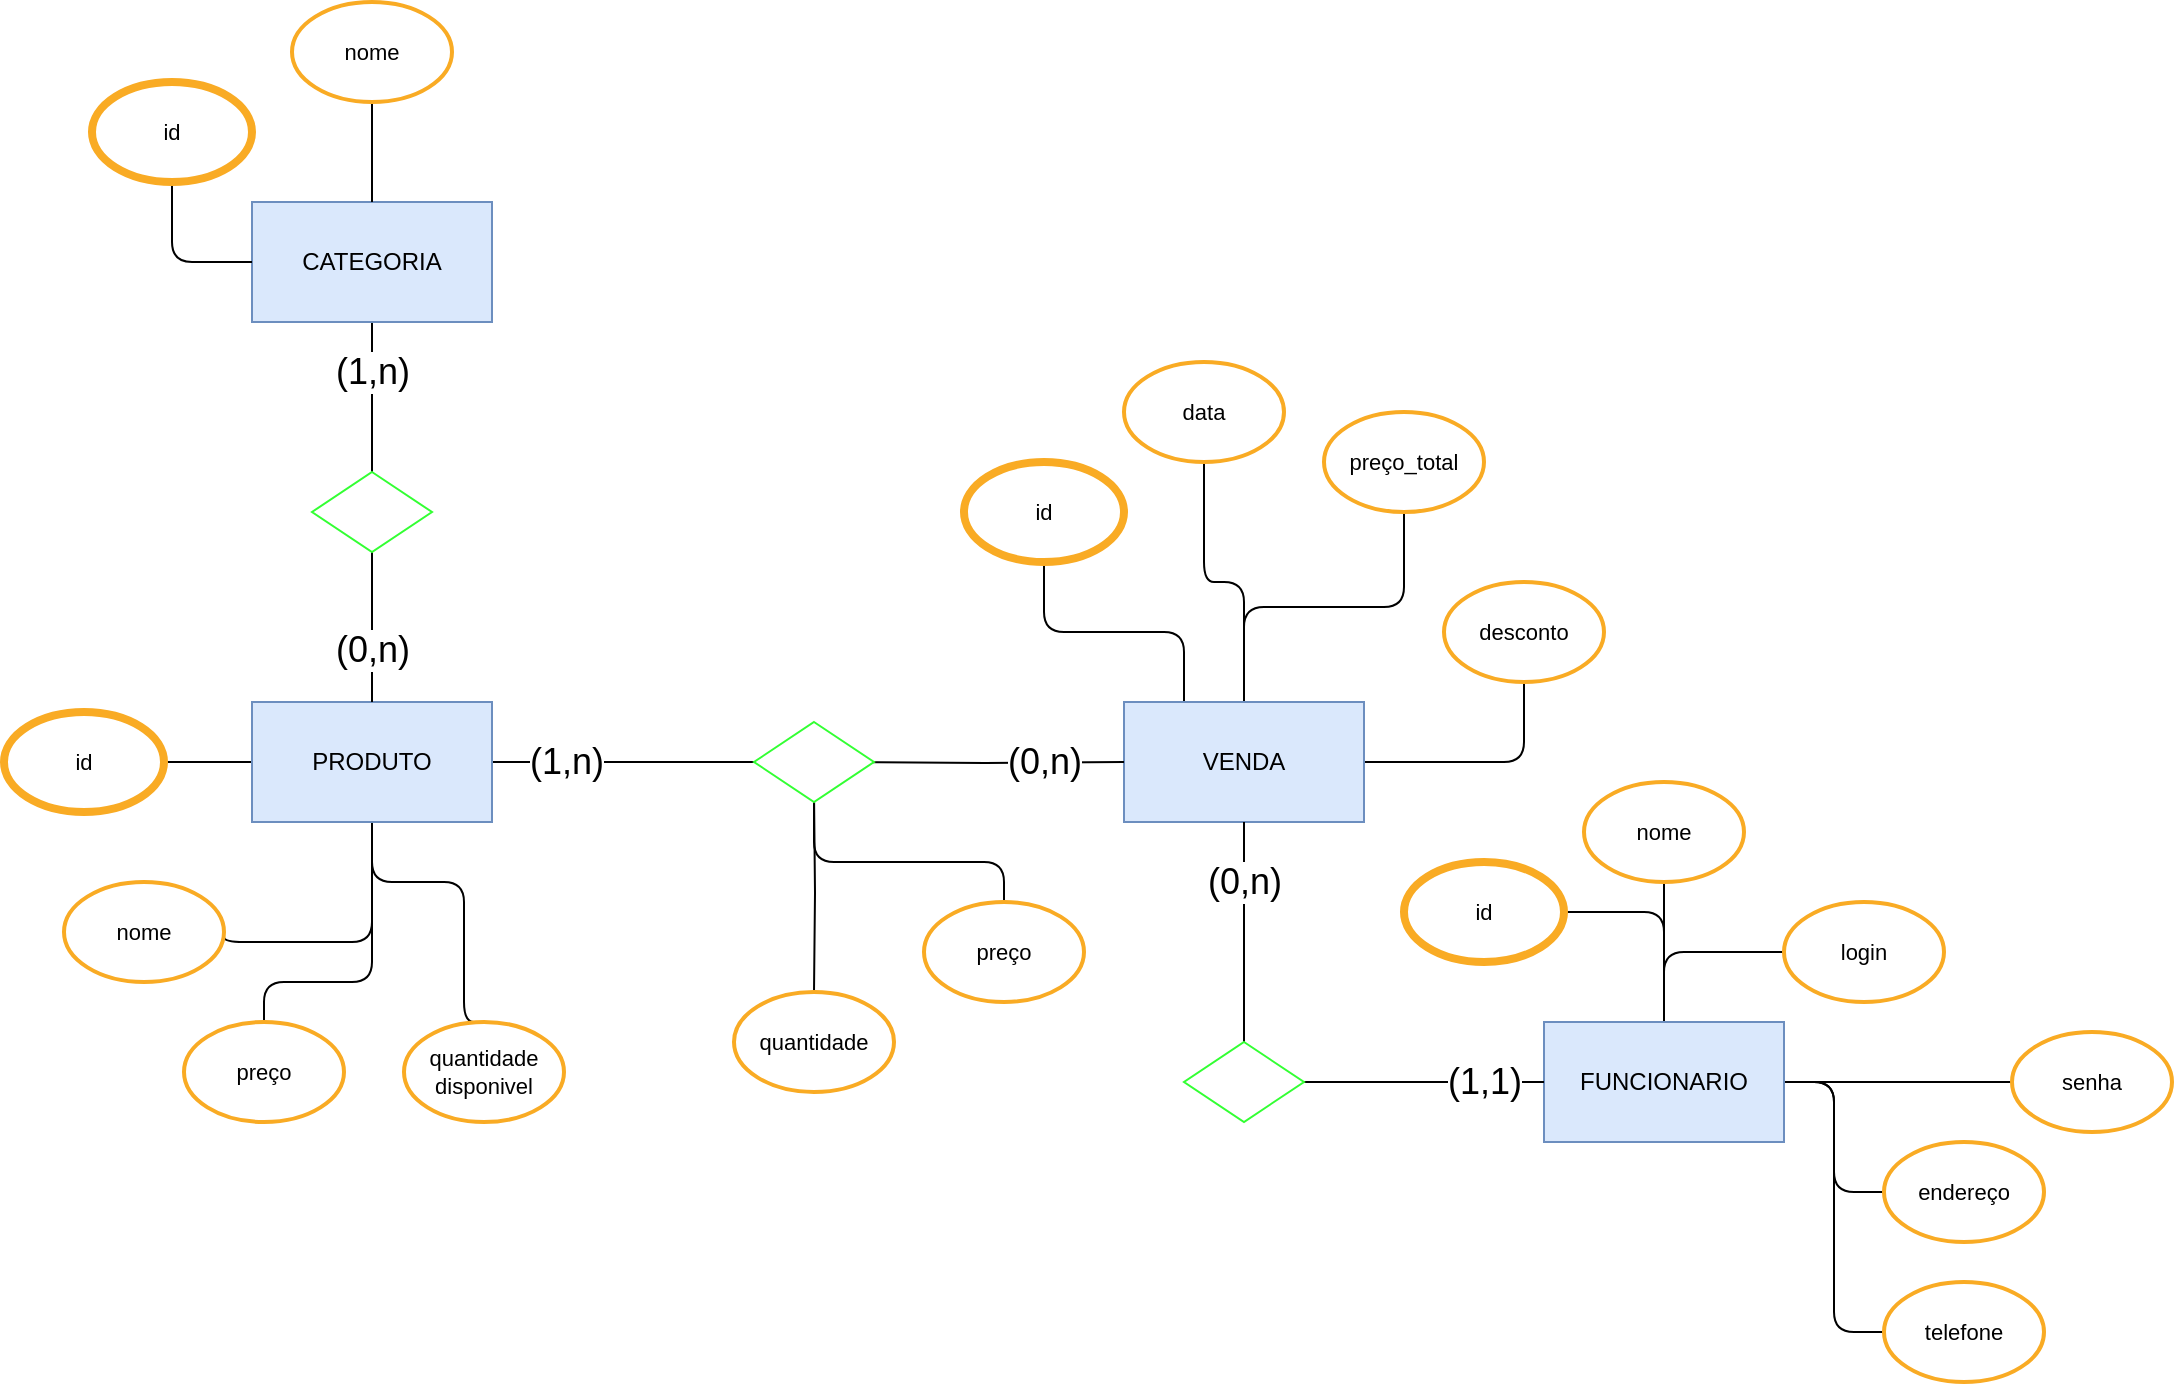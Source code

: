 <?xml version="1.0" encoding="UTF-8"?>
<mxfile version="21.8.2" type="google">
  <diagram name="Página-1" id="hq1Q8Xl8A2QX03Ed4B6E">
    <mxGraphModel dx="2587" dy="956" grid="1" gridSize="10" guides="1" tooltips="1" connect="1" arrows="1" fold="1" page="1" pageScale="1" pageWidth="827" pageHeight="1169" math="0" shadow="0">
      <root>
        <mxCell id="0" />
        <mxCell id="1" parent="0" />
        <mxCell id="QEcMw-lRMphkw9W2kkEJ-9" style="edgeStyle=orthogonalEdgeStyle;rounded=1;orthogonalLoop=1;jettySize=auto;html=1;entryX=0.5;entryY=0;entryDx=0;entryDy=0;entryPerimeter=0;endArrow=none;endFill=0;strokeWidth=1;" parent="1" source="QEcMw-lRMphkw9W2kkEJ-1" target="QEcMw-lRMphkw9W2kkEJ-6" edge="1">
          <mxGeometry relative="1" as="geometry" />
        </mxCell>
        <mxCell id="QEcMw-lRMphkw9W2kkEJ-65" value="(1,n)" style="edgeLabel;html=1;align=center;verticalAlign=middle;resizable=0;points=[];fontSize=18;fontFamily=Helvetica;fontColor=default;" parent="QEcMw-lRMphkw9W2kkEJ-9" connectable="0" vertex="1">
          <mxGeometry x="-0.353" relative="1" as="geometry">
            <mxPoint as="offset" />
          </mxGeometry>
        </mxCell>
        <mxCell id="QEcMw-lRMphkw9W2kkEJ-1" value="CATEGORIA" style="rounded=0;whiteSpace=wrap;html=1;fillColor=#dae8fc;strokeColor=#6c8ebf;" parent="1" vertex="1">
          <mxGeometry x="-86" y="140" width="120" height="60" as="geometry" />
        </mxCell>
        <mxCell id="QEcMw-lRMphkw9W2kkEJ-11" style="edgeStyle=orthogonalEdgeStyle;shape=connector;rounded=0;orthogonalLoop=1;jettySize=auto;html=1;exitX=1;exitY=0.5;exitDx=0;exitDy=0;entryX=0;entryY=0.5;entryDx=0;entryDy=0;entryPerimeter=0;labelBackgroundColor=default;strokeColor=default;strokeWidth=1;fontFamily=Helvetica;fontSize=11;fontColor=default;endArrow=none;endFill=0;" parent="1" source="QEcMw-lRMphkw9W2kkEJ-2" edge="1">
          <mxGeometry relative="1" as="geometry">
            <mxPoint x="180" y="420" as="targetPoint" />
          </mxGeometry>
        </mxCell>
        <mxCell id="QEcMw-lRMphkw9W2kkEJ-68" value="(1,n)" style="edgeLabel;html=1;align=center;verticalAlign=middle;resizable=0;points=[];fontSize=18;fontFamily=Helvetica;fontColor=default;" parent="QEcMw-lRMphkw9W2kkEJ-11" connectable="0" vertex="1">
          <mxGeometry x="-0.614" y="2" relative="1" as="geometry">
            <mxPoint x="8" y="2" as="offset" />
          </mxGeometry>
        </mxCell>
        <mxCell id="QEcMw-lRMphkw9W2kkEJ-38" style="edgeStyle=orthogonalEdgeStyle;shape=connector;rounded=1;orthogonalLoop=1;jettySize=auto;html=1;exitX=0.5;exitY=1;exitDx=0;exitDy=0;entryX=0.5;entryY=0;entryDx=0;entryDy=0;entryPerimeter=0;labelBackgroundColor=default;strokeColor=default;strokeWidth=1;fontFamily=Helvetica;fontSize=11;fontColor=default;endArrow=none;endFill=0;" parent="1" source="QEcMw-lRMphkw9W2kkEJ-2" target="QEcMw-lRMphkw9W2kkEJ-27" edge="1">
          <mxGeometry relative="1" as="geometry">
            <Array as="points">
              <mxPoint x="-26" y="480" />
              <mxPoint x="20" y="480" />
              <mxPoint x="20" y="550" />
            </Array>
          </mxGeometry>
        </mxCell>
        <mxCell id="QEcMw-lRMphkw9W2kkEJ-82" value="" style="edgeStyle=orthogonalEdgeStyle;shape=connector;rounded=0;orthogonalLoop=1;jettySize=auto;html=1;labelBackgroundColor=default;strokeColor=default;strokeWidth=1;fontFamily=Helvetica;fontSize=18;fontColor=default;endArrow=none;endFill=0;" parent="1" source="QEcMw-lRMphkw9W2kkEJ-2" target="QEcMw-lRMphkw9W2kkEJ-19" edge="1">
          <mxGeometry relative="1" as="geometry" />
        </mxCell>
        <mxCell id="QEcMw-lRMphkw9W2kkEJ-83" style="edgeStyle=orthogonalEdgeStyle;shape=connector;rounded=1;orthogonalLoop=1;jettySize=auto;html=1;exitX=0.5;exitY=1;exitDx=0;exitDy=0;entryX=1;entryY=0.5;entryDx=0;entryDy=0;entryPerimeter=0;labelBackgroundColor=default;strokeColor=default;strokeWidth=1;fontFamily=Helvetica;fontSize=18;fontColor=default;endArrow=none;endFill=0;" parent="1" source="QEcMw-lRMphkw9W2kkEJ-2" target="QEcMw-lRMphkw9W2kkEJ-22" edge="1">
          <mxGeometry relative="1" as="geometry">
            <Array as="points">
              <mxPoint x="-26" y="510" />
              <mxPoint x="-100" y="510" />
            </Array>
          </mxGeometry>
        </mxCell>
        <mxCell id="QEcMw-lRMphkw9W2kkEJ-85" style="edgeStyle=orthogonalEdgeStyle;shape=connector;rounded=1;orthogonalLoop=1;jettySize=auto;html=1;exitX=0.5;exitY=1;exitDx=0;exitDy=0;entryX=0.5;entryY=0;entryDx=0;entryDy=0;entryPerimeter=0;labelBackgroundColor=default;strokeColor=default;strokeWidth=1;fontFamily=Helvetica;fontSize=18;fontColor=default;endArrow=none;endFill=0;" parent="1" source="QEcMw-lRMphkw9W2kkEJ-2" target="QEcMw-lRMphkw9W2kkEJ-24" edge="1">
          <mxGeometry relative="1" as="geometry">
            <Array as="points">
              <mxPoint x="-26" y="530" />
              <mxPoint x="-80" y="530" />
            </Array>
          </mxGeometry>
        </mxCell>
        <mxCell id="QEcMw-lRMphkw9W2kkEJ-2" value="PRODUTO" style="rounded=0;whiteSpace=wrap;html=1;fillColor=#dae8fc;strokeColor=#6c8ebf;" parent="1" vertex="1">
          <mxGeometry x="-86" y="390" width="120" height="60" as="geometry" />
        </mxCell>
        <mxCell id="QEcMw-lRMphkw9W2kkEJ-55" style="edgeStyle=orthogonalEdgeStyle;shape=connector;rounded=1;orthogonalLoop=1;jettySize=auto;html=1;exitX=0.25;exitY=0;exitDx=0;exitDy=0;entryX=0.5;entryY=1;entryDx=0;entryDy=0;entryPerimeter=0;labelBackgroundColor=default;strokeColor=default;strokeWidth=1;fontFamily=Helvetica;fontSize=11;fontColor=default;endArrow=none;endFill=0;" parent="1" source="QEcMw-lRMphkw9W2kkEJ-3" target="QEcMw-lRMphkw9W2kkEJ-20" edge="1">
          <mxGeometry relative="1" as="geometry" />
        </mxCell>
        <mxCell id="QEcMw-lRMphkw9W2kkEJ-56" style="edgeStyle=orthogonalEdgeStyle;shape=connector;rounded=1;orthogonalLoop=1;jettySize=auto;html=1;exitX=0.5;exitY=0;exitDx=0;exitDy=0;entryX=0.5;entryY=1;entryDx=0;entryDy=0;entryPerimeter=0;labelBackgroundColor=default;strokeColor=default;strokeWidth=1;fontFamily=Helvetica;fontSize=11;fontColor=default;endArrow=none;endFill=0;" parent="1" source="QEcMw-lRMphkw9W2kkEJ-3" target="QEcMw-lRMphkw9W2kkEJ-28" edge="1">
          <mxGeometry relative="1" as="geometry" />
        </mxCell>
        <mxCell id="QEcMw-lRMphkw9W2kkEJ-58" style="edgeStyle=orthogonalEdgeStyle;shape=connector;rounded=1;orthogonalLoop=1;jettySize=auto;html=1;exitX=0.5;exitY=0;exitDx=0;exitDy=0;entryX=0.5;entryY=1;entryDx=0;entryDy=0;entryPerimeter=0;labelBackgroundColor=default;strokeColor=default;strokeWidth=1;fontFamily=Helvetica;fontSize=11;fontColor=default;endArrow=none;endFill=0;" parent="1" source="QEcMw-lRMphkw9W2kkEJ-3" target="QEcMw-lRMphkw9W2kkEJ-25" edge="1">
          <mxGeometry relative="1" as="geometry" />
        </mxCell>
        <mxCell id="QEcMw-lRMphkw9W2kkEJ-60" style="edgeStyle=orthogonalEdgeStyle;shape=connector;rounded=1;orthogonalLoop=1;jettySize=auto;html=1;exitX=1;exitY=0.5;exitDx=0;exitDy=0;entryX=0.5;entryY=1;entryDx=0;entryDy=0;entryPerimeter=0;labelBackgroundColor=default;strokeColor=default;strokeWidth=1;fontFamily=Helvetica;fontSize=11;fontColor=default;endArrow=none;endFill=0;" parent="1" source="QEcMw-lRMphkw9W2kkEJ-3" target="QEcMw-lRMphkw9W2kkEJ-42" edge="1">
          <mxGeometry relative="1" as="geometry" />
        </mxCell>
        <mxCell id="QEcMw-lRMphkw9W2kkEJ-3" value="VENDA" style="rounded=0;whiteSpace=wrap;html=1;fillColor=#dae8fc;strokeColor=#6c8ebf;" parent="1" vertex="1">
          <mxGeometry x="350" y="390" width="120" height="60" as="geometry" />
        </mxCell>
        <mxCell id="QEcMw-lRMphkw9W2kkEJ-47" style="edgeStyle=orthogonalEdgeStyle;shape=connector;rounded=1;orthogonalLoop=1;jettySize=auto;html=1;exitX=0.5;exitY=0;exitDx=0;exitDy=0;entryX=0.5;entryY=1;entryDx=0;entryDy=0;entryPerimeter=0;labelBackgroundColor=default;strokeColor=default;strokeWidth=1;fontFamily=Helvetica;fontSize=11;fontColor=default;endArrow=none;endFill=0;" parent="1" source="QEcMw-lRMphkw9W2kkEJ-4" target="QEcMw-lRMphkw9W2kkEJ-21" edge="1">
          <mxGeometry relative="1" as="geometry" />
        </mxCell>
        <mxCell id="QEcMw-lRMphkw9W2kkEJ-49" style="edgeStyle=orthogonalEdgeStyle;shape=connector;rounded=1;orthogonalLoop=1;jettySize=auto;html=1;exitX=0.5;exitY=0;exitDx=0;exitDy=0;entryX=0;entryY=0.5;entryDx=0;entryDy=0;entryPerimeter=0;labelBackgroundColor=default;strokeColor=default;strokeWidth=1;fontFamily=Helvetica;fontSize=11;fontColor=default;endArrow=none;endFill=0;" parent="1" source="QEcMw-lRMphkw9W2kkEJ-4" target="QEcMw-lRMphkw9W2kkEJ-23" edge="1">
          <mxGeometry relative="1" as="geometry" />
        </mxCell>
        <mxCell id="QEcMw-lRMphkw9W2kkEJ-50" style="edgeStyle=orthogonalEdgeStyle;shape=connector;rounded=1;orthogonalLoop=1;jettySize=auto;html=1;exitX=1;exitY=0.5;exitDx=0;exitDy=0;entryX=0;entryY=0.5;entryDx=0;entryDy=0;entryPerimeter=0;labelBackgroundColor=default;strokeColor=default;strokeWidth=1;fontFamily=Helvetica;fontSize=11;fontColor=default;endArrow=none;endFill=0;" parent="1" source="QEcMw-lRMphkw9W2kkEJ-4" edge="1">
          <mxGeometry relative="1" as="geometry">
            <mxPoint x="800.0" y="580" as="targetPoint" />
          </mxGeometry>
        </mxCell>
        <mxCell id="QEcMw-lRMphkw9W2kkEJ-51" style="edgeStyle=orthogonalEdgeStyle;shape=connector;rounded=1;orthogonalLoop=1;jettySize=auto;html=1;exitX=1;exitY=0.5;exitDx=0;exitDy=0;entryX=0;entryY=0.5;entryDx=0;entryDy=0;entryPerimeter=0;labelBackgroundColor=default;strokeColor=default;strokeWidth=1;fontFamily=Helvetica;fontSize=11;fontColor=default;endArrow=none;endFill=0;" parent="1" source="QEcMw-lRMphkw9W2kkEJ-4" target="QEcMw-lRMphkw9W2kkEJ-45" edge="1">
          <mxGeometry relative="1" as="geometry" />
        </mxCell>
        <mxCell id="QEcMw-lRMphkw9W2kkEJ-52" style="edgeStyle=orthogonalEdgeStyle;shape=connector;rounded=1;orthogonalLoop=1;jettySize=auto;html=1;exitX=1;exitY=0.5;exitDx=0;exitDy=0;labelBackgroundColor=default;strokeColor=default;strokeWidth=1;fontFamily=Helvetica;fontSize=11;fontColor=default;endArrow=none;endFill=0;entryX=0;entryY=0.5;entryDx=0;entryDy=0;entryPerimeter=0;" parent="1" source="QEcMw-lRMphkw9W2kkEJ-4" target="QEcMw-lRMphkw9W2kkEJ-46" edge="1">
          <mxGeometry relative="1" as="geometry">
            <mxPoint x="670" y="730" as="targetPoint" />
          </mxGeometry>
        </mxCell>
        <mxCell id="iTK9fJuJbBGp3X5oRMWE-2" style="edgeStyle=orthogonalEdgeStyle;rounded=1;orthogonalLoop=1;jettySize=auto;html=1;exitX=0.5;exitY=0;exitDx=0;exitDy=0;entryX=1;entryY=0.5;entryDx=0;entryDy=0;entryPerimeter=0;endArrow=none;endFill=0;" parent="1" source="QEcMw-lRMphkw9W2kkEJ-4" target="iTK9fJuJbBGp3X5oRMWE-1" edge="1">
          <mxGeometry relative="1" as="geometry" />
        </mxCell>
        <mxCell id="QEcMw-lRMphkw9W2kkEJ-4" value="FUNCIONARIO" style="rounded=0;whiteSpace=wrap;html=1;fillColor=#dae8fc;strokeColor=#6c8ebf;" parent="1" vertex="1">
          <mxGeometry x="560" y="550" width="120" height="60" as="geometry" />
        </mxCell>
        <mxCell id="QEcMw-lRMphkw9W2kkEJ-10" style="edgeStyle=orthogonalEdgeStyle;shape=connector;rounded=0;orthogonalLoop=1;jettySize=auto;html=1;exitX=0.5;exitY=1;exitDx=0;exitDy=0;exitPerimeter=0;entryX=0.5;entryY=0;entryDx=0;entryDy=0;labelBackgroundColor=default;strokeColor=default;strokeWidth=1;fontFamily=Helvetica;fontSize=11;fontColor=default;endArrow=none;endFill=0;" parent="1" source="QEcMw-lRMphkw9W2kkEJ-6" target="QEcMw-lRMphkw9W2kkEJ-2" edge="1">
          <mxGeometry relative="1" as="geometry" />
        </mxCell>
        <mxCell id="QEcMw-lRMphkw9W2kkEJ-67" value="(0,n)" style="edgeLabel;html=1;align=center;verticalAlign=middle;resizable=0;points=[];fontSize=18;fontFamily=Helvetica;fontColor=default;" parent="QEcMw-lRMphkw9W2kkEJ-10" connectable="0" vertex="1">
          <mxGeometry x="0.297" relative="1" as="geometry">
            <mxPoint as="offset" />
          </mxGeometry>
        </mxCell>
        <mxCell id="QEcMw-lRMphkw9W2kkEJ-6" value="" style="strokeWidth=1;html=1;shape=mxgraph.flowchart.decision;whiteSpace=wrap;strokeColor=#33FF33;" parent="1" vertex="1">
          <mxGeometry x="-56" y="275" width="60" height="40" as="geometry" />
        </mxCell>
        <mxCell id="QEcMw-lRMphkw9W2kkEJ-12" style="edgeStyle=orthogonalEdgeStyle;shape=connector;rounded=0;orthogonalLoop=1;jettySize=auto;html=1;exitX=1;exitY=0.5;exitDx=0;exitDy=0;exitPerimeter=0;entryX=0;entryY=0.5;entryDx=0;entryDy=0;labelBackgroundColor=default;strokeColor=default;strokeWidth=1;fontFamily=Helvetica;fontSize=11;fontColor=default;endArrow=none;endFill=0;" parent="1" target="QEcMw-lRMphkw9W2kkEJ-3" edge="1">
          <mxGeometry relative="1" as="geometry">
            <mxPoint x="210" y="420" as="sourcePoint" />
          </mxGeometry>
        </mxCell>
        <mxCell id="QEcMw-lRMphkw9W2kkEJ-69" value="(0,n)" style="edgeLabel;html=1;align=center;verticalAlign=middle;resizable=0;points=[];fontSize=18;fontFamily=Helvetica;fontColor=default;" parent="QEcMw-lRMphkw9W2kkEJ-12" connectable="0" vertex="1">
          <mxGeometry x="0.591" relative="1" as="geometry">
            <mxPoint x="-12" as="offset" />
          </mxGeometry>
        </mxCell>
        <mxCell id="QEcMw-lRMphkw9W2kkEJ-63" style="edgeStyle=orthogonalEdgeStyle;shape=connector;rounded=0;orthogonalLoop=1;jettySize=auto;html=1;exitX=0.5;exitY=1;exitDx=0;exitDy=0;exitPerimeter=0;entryX=0.5;entryY=0;entryDx=0;entryDy=0;entryPerimeter=0;labelBackgroundColor=default;strokeColor=default;strokeWidth=1;fontFamily=Helvetica;fontSize=11;fontColor=default;endArrow=none;endFill=0;" parent="1" target="QEcMw-lRMphkw9W2kkEJ-62" edge="1">
          <mxGeometry relative="1" as="geometry">
            <mxPoint x="195" y="435" as="sourcePoint" />
          </mxGeometry>
        </mxCell>
        <mxCell id="QEcMw-lRMphkw9W2kkEJ-64" style="edgeStyle=orthogonalEdgeStyle;shape=connector;rounded=1;orthogonalLoop=1;jettySize=auto;html=1;exitX=0.5;exitY=1;exitDx=0;exitDy=0;exitPerimeter=0;entryX=0.5;entryY=0;entryDx=0;entryDy=0;entryPerimeter=0;labelBackgroundColor=default;strokeColor=default;strokeWidth=1;fontFamily=Helvetica;fontSize=11;fontColor=default;endArrow=none;endFill=0;" parent="1" source="QEcMw-lRMphkw9W2kkEJ-73" target="QEcMw-lRMphkw9W2kkEJ-61" edge="1">
          <mxGeometry relative="1" as="geometry">
            <mxPoint x="195" y="435" as="sourcePoint" />
            <Array as="points">
              <mxPoint x="195" y="470" />
              <mxPoint x="290" y="470" />
            </Array>
          </mxGeometry>
        </mxCell>
        <mxCell id="QEcMw-lRMphkw9W2kkEJ-17" style="edgeStyle=orthogonalEdgeStyle;shape=connector;orthogonalLoop=1;jettySize=auto;html=1;exitX=0.5;exitY=1;exitDx=0;exitDy=0;exitPerimeter=0;entryX=0;entryY=0.5;entryDx=0;entryDy=0;labelBackgroundColor=default;strokeColor=default;strokeWidth=1;fontFamily=Helvetica;fontSize=11;fontColor=default;endArrow=none;endFill=0;rounded=1;" parent="1" source="QEcMw-lRMphkw9W2kkEJ-15" target="QEcMw-lRMphkw9W2kkEJ-1" edge="1">
          <mxGeometry relative="1" as="geometry" />
        </mxCell>
        <mxCell id="QEcMw-lRMphkw9W2kkEJ-15" value="id" style="strokeWidth=4;html=1;shape=mxgraph.flowchart.start_1;whiteSpace=wrap;fontFamily=Helvetica;fontSize=11;fontColor=default;strokeColor=#f9ab24;" parent="1" vertex="1">
          <mxGeometry x="-166" y="80" width="80" height="50" as="geometry" />
        </mxCell>
        <mxCell id="QEcMw-lRMphkw9W2kkEJ-18" style="edgeStyle=orthogonalEdgeStyle;shape=connector;rounded=1;orthogonalLoop=1;jettySize=auto;html=1;exitX=0.5;exitY=1;exitDx=0;exitDy=0;exitPerimeter=0;entryX=0.5;entryY=0;entryDx=0;entryDy=0;labelBackgroundColor=default;strokeColor=default;strokeWidth=1;fontFamily=Helvetica;fontSize=11;fontColor=default;endArrow=none;endFill=0;" parent="1" source="QEcMw-lRMphkw9W2kkEJ-16" target="QEcMw-lRMphkw9W2kkEJ-1" edge="1">
          <mxGeometry relative="1" as="geometry" />
        </mxCell>
        <mxCell id="QEcMw-lRMphkw9W2kkEJ-16" value="nome" style="strokeWidth=2;html=1;shape=mxgraph.flowchart.start_1;whiteSpace=wrap;fontFamily=Helvetica;fontSize=11;fontColor=default;strokeColor=#f9ab24;" parent="1" vertex="1">
          <mxGeometry x="-66" y="40" width="80" height="50" as="geometry" />
        </mxCell>
        <mxCell id="QEcMw-lRMphkw9W2kkEJ-19" value="id" style="strokeWidth=4;html=1;shape=mxgraph.flowchart.start_1;whiteSpace=wrap;fontFamily=Helvetica;fontSize=11;fontColor=default;strokeColor=#f9ab24;" parent="1" vertex="1">
          <mxGeometry x="-210" y="395" width="80" height="50" as="geometry" />
        </mxCell>
        <mxCell id="QEcMw-lRMphkw9W2kkEJ-20" value="id" style="strokeWidth=4;html=1;shape=mxgraph.flowchart.start_1;whiteSpace=wrap;fontFamily=Helvetica;fontSize=11;fontColor=default;strokeColor=#f9ab24;" parent="1" vertex="1">
          <mxGeometry x="270" y="270" width="80" height="50" as="geometry" />
        </mxCell>
        <mxCell id="QEcMw-lRMphkw9W2kkEJ-21" value="nome" style="strokeWidth=2;html=1;shape=mxgraph.flowchart.start_1;whiteSpace=wrap;fontFamily=Helvetica;fontSize=11;fontColor=default;strokeColor=#f9ab24;" parent="1" vertex="1">
          <mxGeometry x="580" y="430" width="80" height="50" as="geometry" />
        </mxCell>
        <mxCell id="QEcMw-lRMphkw9W2kkEJ-22" value="nome" style="strokeWidth=2;html=1;shape=mxgraph.flowchart.start_1;whiteSpace=wrap;fontFamily=Helvetica;fontSize=11;fontColor=default;strokeColor=#f9ab24;" parent="1" vertex="1">
          <mxGeometry x="-180" y="480" width="80" height="50" as="geometry" />
        </mxCell>
        <mxCell id="QEcMw-lRMphkw9W2kkEJ-23" value="login" style="strokeWidth=2;html=1;shape=mxgraph.flowchart.start_1;whiteSpace=wrap;fontFamily=Helvetica;fontSize=11;fontColor=default;strokeColor=#f9ab24;" parent="1" vertex="1">
          <mxGeometry x="680" y="490" width="80" height="50" as="geometry" />
        </mxCell>
        <mxCell id="QEcMw-lRMphkw9W2kkEJ-24" value="preço" style="strokeWidth=2;html=1;shape=mxgraph.flowchart.start_1;whiteSpace=wrap;fontFamily=Helvetica;fontSize=11;fontColor=default;strokeColor=#f9ab24;" parent="1" vertex="1">
          <mxGeometry x="-120" y="550" width="80" height="50" as="geometry" />
        </mxCell>
        <mxCell id="QEcMw-lRMphkw9W2kkEJ-25" value="preço_total" style="strokeWidth=2;html=1;shape=mxgraph.flowchart.start_1;whiteSpace=wrap;fontFamily=Helvetica;fontSize=11;fontColor=default;strokeColor=#f9ab24;" parent="1" vertex="1">
          <mxGeometry x="450" y="245" width="80" height="50" as="geometry" />
        </mxCell>
        <mxCell id="QEcMw-lRMphkw9W2kkEJ-27" value="quantidade&lt;br&gt;disponivel" style="strokeWidth=2;html=1;shape=mxgraph.flowchart.start_1;whiteSpace=wrap;fontFamily=Helvetica;fontSize=11;fontColor=default;strokeColor=#f9ab24;" parent="1" vertex="1">
          <mxGeometry x="-10" y="550" width="80" height="50" as="geometry" />
        </mxCell>
        <mxCell id="QEcMw-lRMphkw9W2kkEJ-28" value="data" style="strokeWidth=2;html=1;shape=mxgraph.flowchart.start_1;whiteSpace=wrap;fontFamily=Helvetica;fontSize=11;fontColor=default;strokeColor=#f9ab24;" parent="1" vertex="1">
          <mxGeometry x="350" y="220" width="80" height="50" as="geometry" />
        </mxCell>
        <mxCell id="QEcMw-lRMphkw9W2kkEJ-42" value="desconto" style="strokeWidth=2;html=1;shape=mxgraph.flowchart.start_1;whiteSpace=wrap;fontFamily=Helvetica;fontSize=11;fontColor=default;strokeColor=#f9ab24;" parent="1" vertex="1">
          <mxGeometry x="510" y="330" width="80" height="50" as="geometry" />
        </mxCell>
        <mxCell id="QEcMw-lRMphkw9W2kkEJ-44" value="senha" style="strokeWidth=2;html=1;shape=mxgraph.flowchart.start_1;whiteSpace=wrap;fontFamily=Helvetica;fontSize=11;fontColor=default;strokeColor=#f9ab24;" parent="1" vertex="1">
          <mxGeometry x="794.0" y="555" width="80" height="50" as="geometry" />
        </mxCell>
        <mxCell id="QEcMw-lRMphkw9W2kkEJ-45" value="endereço" style="strokeWidth=2;html=1;shape=mxgraph.flowchart.start_1;whiteSpace=wrap;fontFamily=Helvetica;fontSize=11;fontColor=default;strokeColor=#f9ab24;" parent="1" vertex="1">
          <mxGeometry x="730" y="610" width="80" height="50" as="geometry" />
        </mxCell>
        <mxCell id="QEcMw-lRMphkw9W2kkEJ-46" value="telefone" style="strokeWidth=2;html=1;shape=mxgraph.flowchart.start_1;whiteSpace=wrap;fontFamily=Helvetica;fontSize=11;fontColor=default;strokeColor=#f9ab24;" parent="1" vertex="1">
          <mxGeometry x="730" y="680" width="80" height="50" as="geometry" />
        </mxCell>
        <mxCell id="QEcMw-lRMphkw9W2kkEJ-61" value="preço" style="strokeWidth=2;html=1;shape=mxgraph.flowchart.start_1;whiteSpace=wrap;fontFamily=Helvetica;fontSize=11;fontColor=default;strokeColor=#f9ab24;" parent="1" vertex="1">
          <mxGeometry x="250" y="490" width="80" height="50" as="geometry" />
        </mxCell>
        <mxCell id="QEcMw-lRMphkw9W2kkEJ-62" value="quantidade" style="strokeWidth=2;html=1;shape=mxgraph.flowchart.start_1;whiteSpace=wrap;fontFamily=Helvetica;fontSize=11;fontColor=default;strokeColor=#f9ab24;" parent="1" vertex="1">
          <mxGeometry x="155" y="535" width="80" height="50" as="geometry" />
        </mxCell>
        <mxCell id="QEcMw-lRMphkw9W2kkEJ-73" value="" style="strokeWidth=1;html=1;shape=mxgraph.flowchart.decision;whiteSpace=wrap;strokeColor=#33FF33;" parent="1" vertex="1">
          <mxGeometry x="165" y="400" width="60" height="40" as="geometry" />
        </mxCell>
        <mxCell id="QEcMw-lRMphkw9W2kkEJ-77" value="" style="edgeStyle=orthogonalEdgeStyle;shape=connector;rounded=0;orthogonalLoop=1;jettySize=auto;html=1;exitX=0.5;exitY=1;exitDx=0;exitDy=0;labelBackgroundColor=default;strokeColor=default;strokeWidth=1;fontFamily=Helvetica;fontSize=11;fontColor=default;endArrow=none;endFill=0;" parent="1" source="QEcMw-lRMphkw9W2kkEJ-3" edge="1">
          <mxGeometry relative="1" as="geometry">
            <mxPoint x="470" y="420" as="sourcePoint" />
            <mxPoint x="410" y="550" as="targetPoint" />
          </mxGeometry>
        </mxCell>
        <mxCell id="QEcMw-lRMphkw9W2kkEJ-79" style="edgeStyle=orthogonalEdgeStyle;shape=connector;rounded=0;orthogonalLoop=1;jettySize=auto;html=1;exitX=1;exitY=0.5;exitDx=0;exitDy=0;exitPerimeter=0;labelBackgroundColor=default;strokeColor=default;strokeWidth=1;fontFamily=Helvetica;fontSize=18;fontColor=default;endArrow=none;endFill=0;entryX=0;entryY=0.5;entryDx=0;entryDy=0;" parent="1" source="QEcMw-lRMphkw9W2kkEJ-74" target="QEcMw-lRMphkw9W2kkEJ-4" edge="1">
          <mxGeometry relative="1" as="geometry">
            <mxPoint x="590" y="580" as="targetPoint" />
          </mxGeometry>
        </mxCell>
        <mxCell id="QEcMw-lRMphkw9W2kkEJ-80" value="(1,1)" style="edgeLabel;html=1;align=center;verticalAlign=middle;resizable=0;points=[];fontSize=18;fontFamily=Helvetica;fontColor=default;" parent="QEcMw-lRMphkw9W2kkEJ-79" connectable="0" vertex="1">
          <mxGeometry x="0.2" relative="1" as="geometry">
            <mxPoint x="18" as="offset" />
          </mxGeometry>
        </mxCell>
        <mxCell id="QEcMw-lRMphkw9W2kkEJ-86" value="" style="edgeStyle=orthogonalEdgeStyle;shape=connector;rounded=1;orthogonalLoop=1;jettySize=auto;html=1;labelBackgroundColor=default;strokeColor=default;strokeWidth=1;fontFamily=Helvetica;fontSize=18;fontColor=default;endArrow=none;endFill=0;" parent="1" source="QEcMw-lRMphkw9W2kkEJ-74" target="QEcMw-lRMphkw9W2kkEJ-3" edge="1">
          <mxGeometry relative="1" as="geometry" />
        </mxCell>
        <mxCell id="QEcMw-lRMphkw9W2kkEJ-88" value="(0,n)" style="edgeLabel;html=1;align=center;verticalAlign=middle;resizable=0;points=[];fontSize=18;fontFamily=Helvetica;fontColor=default;" parent="QEcMw-lRMphkw9W2kkEJ-86" connectable="0" vertex="1">
          <mxGeometry x="0.578" relative="1" as="geometry">
            <mxPoint y="7" as="offset" />
          </mxGeometry>
        </mxCell>
        <mxCell id="QEcMw-lRMphkw9W2kkEJ-74" value="" style="strokeWidth=1;html=1;shape=mxgraph.flowchart.decision;whiteSpace=wrap;strokeColor=#33FF33;" parent="1" vertex="1">
          <mxGeometry x="380" y="560" width="60" height="40" as="geometry" />
        </mxCell>
        <mxCell id="iTK9fJuJbBGp3X5oRMWE-1" value="id" style="strokeWidth=4;html=1;shape=mxgraph.flowchart.start_1;whiteSpace=wrap;fontFamily=Helvetica;fontSize=11;fontColor=default;strokeColor=#f9ab24;" parent="1" vertex="1">
          <mxGeometry x="490" y="470" width="80" height="50" as="geometry" />
        </mxCell>
      </root>
    </mxGraphModel>
  </diagram>
</mxfile>

